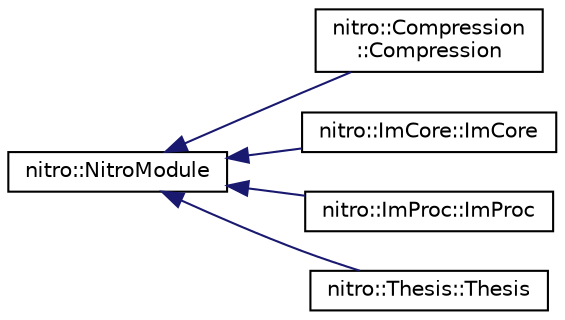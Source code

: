 digraph "Graphical Class Hierarchy"
{
 // LATEX_PDF_SIZE
  edge [fontname="Helvetica",fontsize="10",labelfontname="Helvetica",labelfontsize="10"];
  node [fontname="Helvetica",fontsize="10",shape=record];
  rankdir="LR";
  Node0 [label="nitro::NitroModule",height=0.2,width=0.4,color="black", fillcolor="white", style="filled",URL="$d7/d57/classnitro_1_1NitroModule.html",tooltip="Defines a generic module interface that any newly created module should inherit from...."];
  Node0 -> Node1 [dir="back",color="midnightblue",fontsize="10",style="solid",fontname="Helvetica"];
  Node1 [label="nitro::Compression\l::Compression",height=0.2,width=0.4,color="black", fillcolor="white", style="filled",URL="$de/d15/classnitro_1_1Compression_1_1Compression.html",tooltip="Describes the Compression module. Contains numerous nodes that allow for the compression of images."];
  Node0 -> Node2 [dir="back",color="midnightblue",fontsize="10",style="solid",fontname="Helvetica"];
  Node2 [label="nitro::ImCore::ImCore",height=0.2,width=0.4,color="black", fillcolor="white", style="filled",URL="$d0/dc2/classnitro_1_1ImCore_1_1ImCore.html",tooltip="Describes the ImCore module. This module contains a number of nodes relevant for manipulating images ..."];
  Node0 -> Node3 [dir="back",color="midnightblue",fontsize="10",style="solid",fontname="Helvetica"];
  Node3 [label="nitro::ImProc::ImProc",height=0.2,width=0.4,color="black", fillcolor="white", style="filled",URL="$d9/d64/classnitro_1_1ImProc_1_1ImProc.html",tooltip="Describes the ImProc module. This module contains a number of nodes used for image processing,..."];
  Node0 -> Node4 [dir="back",color="midnightblue",fontsize="10",style="solid",fontname="Helvetica"];
  Node4 [label="nitro::Thesis::Thesis",height=0.2,width=0.4,color="black", fillcolor="white", style="filled",URL="$d9/dba/classnitro_1_1Thesis_1_1Thesis.html",tooltip="Describes the Thesis module. This module contains the node and functionality used throughout Niels' M..."];
}
